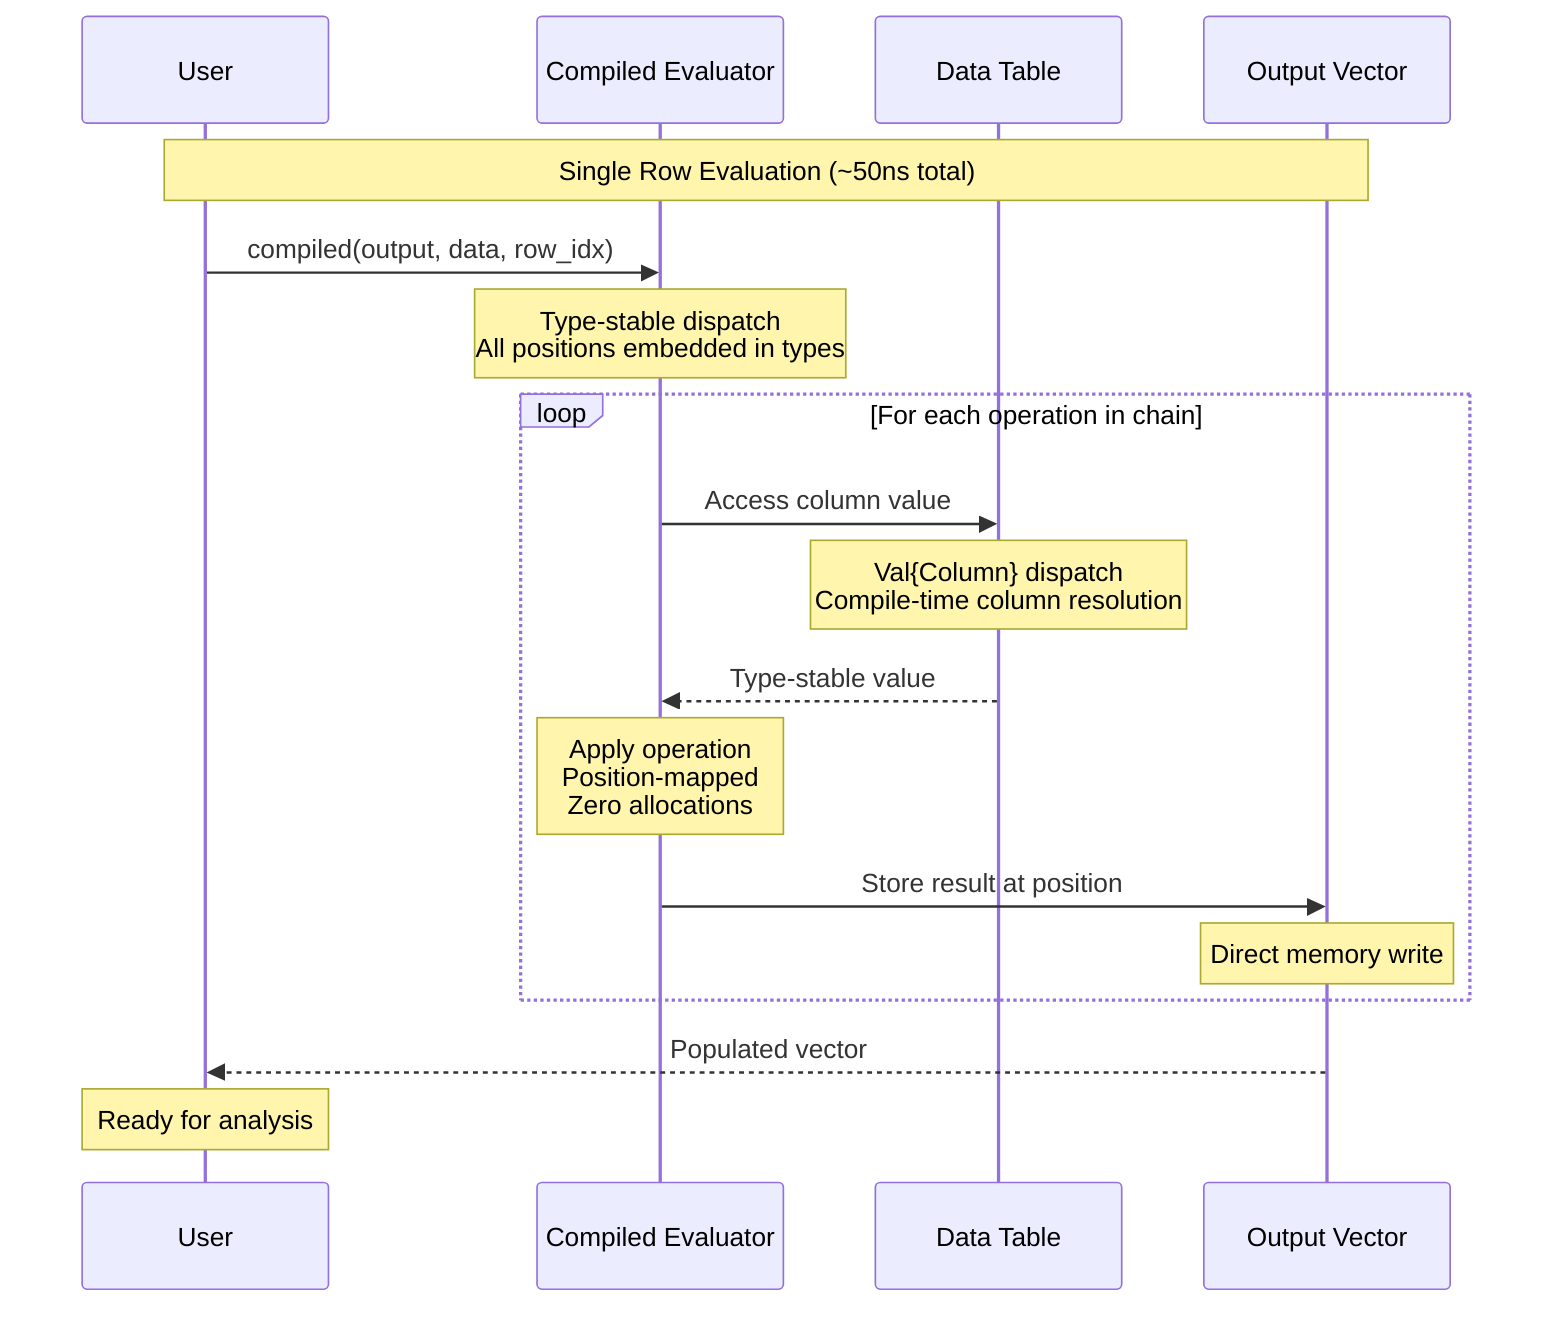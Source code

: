 sequenceDiagram
    participant User
    participant Compiled as Compiled Evaluator
    participant Data as Data Table
    participant Output as Output Vector
    
    Note over User,Output: Single Row Evaluation (~50ns total)
    
    User->>Compiled: compiled(output, data, row_idx)
    Note over Compiled: Type-stable dispatch<br>All positions embedded in types
    
    loop For each operation in chain
        Compiled->>Data: Access column value
        Note over Data: Val{Column} dispatch<br>Compile-time column resolution
        Data-->>Compiled: Type-stable value
        
        Note over Compiled: Apply operation<br>Position-mapped<br>Zero allocations
        Compiled->>Output: Store result at position
        Note over Output: Direct memory write
    end
    
    Output-->>User: Populated vector
    Note over User: Ready for analysis